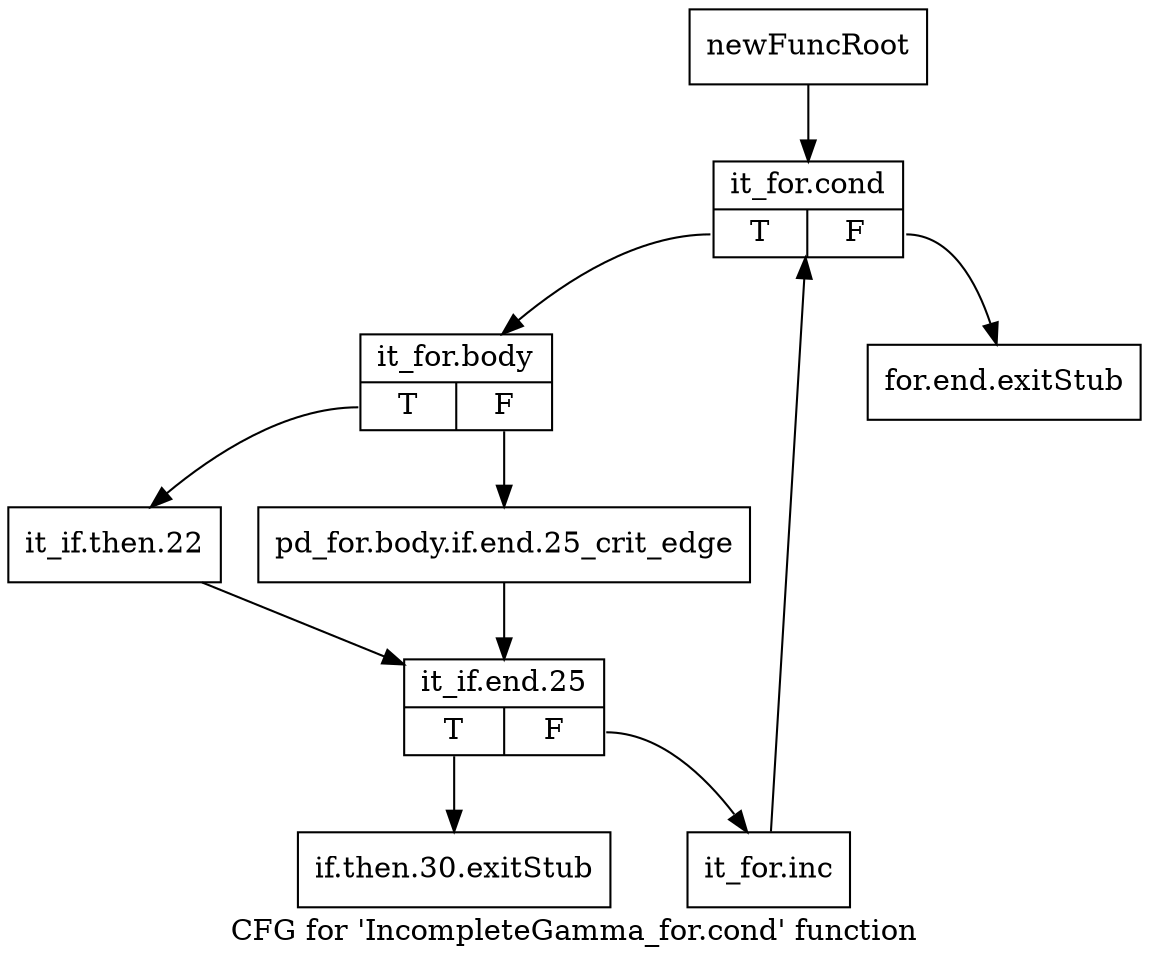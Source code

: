 digraph "CFG for 'IncompleteGamma_for.cond' function" {
	label="CFG for 'IncompleteGamma_for.cond' function";

	Node0x348d3f0 [shape=record,label="{newFuncRoot}"];
	Node0x348d3f0 -> Node0x348d4e0;
	Node0x348d440 [shape=record,label="{for.end.exitStub}"];
	Node0x348d490 [shape=record,label="{if.then.30.exitStub}"];
	Node0x348d4e0 [shape=record,label="{it_for.cond|{<s0>T|<s1>F}}"];
	Node0x348d4e0:s0 -> Node0x348d530;
	Node0x348d4e0:s1 -> Node0x348d440;
	Node0x348d530 [shape=record,label="{it_for.body|{<s0>T|<s1>F}}"];
	Node0x348d530:s0 -> Node0x348d5d0;
	Node0x348d530:s1 -> Node0x348d580;
	Node0x348d580 [shape=record,label="{pd_for.body.if.end.25_crit_edge}"];
	Node0x348d580 -> Node0x348d620;
	Node0x348d5d0 [shape=record,label="{it_if.then.22}"];
	Node0x348d5d0 -> Node0x348d620;
	Node0x348d620 [shape=record,label="{it_if.end.25|{<s0>T|<s1>F}}"];
	Node0x348d620:s0 -> Node0x348d490;
	Node0x348d620:s1 -> Node0x348d670;
	Node0x348d670 [shape=record,label="{it_for.inc}"];
	Node0x348d670 -> Node0x348d4e0;
}
